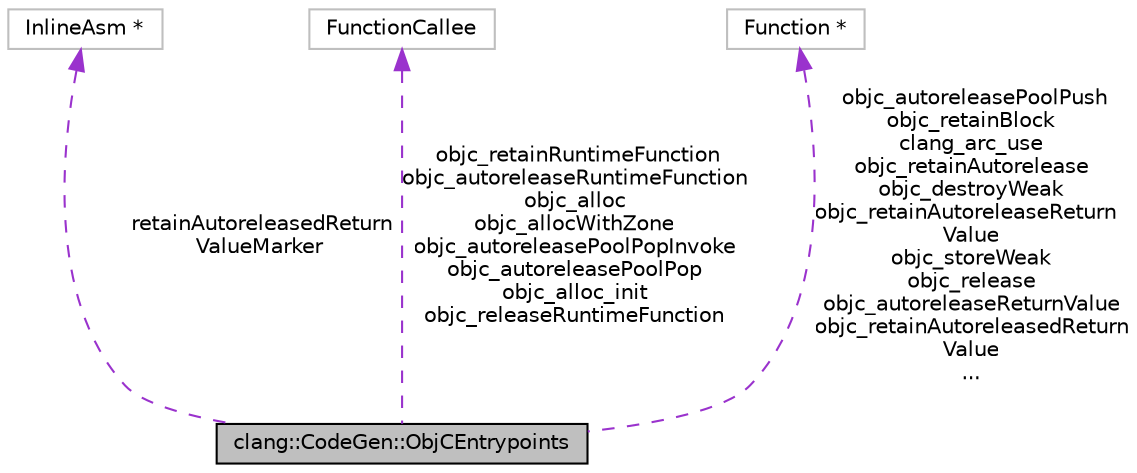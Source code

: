 digraph "clang::CodeGen::ObjCEntrypoints"
{
 // LATEX_PDF_SIZE
  bgcolor="transparent";
  edge [fontname="Helvetica",fontsize="10",labelfontname="Helvetica",labelfontsize="10"];
  node [fontname="Helvetica",fontsize="10",shape=record];
  Node1 [label="clang::CodeGen::ObjCEntrypoints",height=0.2,width=0.4,color="black", fillcolor="grey75", style="filled", fontcolor="black",tooltip=" "];
  Node2 -> Node1 [dir="back",color="darkorchid3",fontsize="10",style="dashed",label=" retainAutoreleasedReturn\lValueMarker" ,fontname="Helvetica"];
  Node2 [label="InlineAsm *",height=0.2,width=0.4,color="grey75",tooltip=" "];
  Node3 -> Node1 [dir="back",color="darkorchid3",fontsize="10",style="dashed",label=" objc_retainRuntimeFunction\nobjc_autoreleaseRuntimeFunction\nobjc_alloc\nobjc_allocWithZone\nobjc_autoreleasePoolPopInvoke\nobjc_autoreleasePoolPop\nobjc_alloc_init\nobjc_releaseRuntimeFunction" ,fontname="Helvetica"];
  Node3 [label="FunctionCallee",height=0.2,width=0.4,color="grey75",tooltip=" "];
  Node4 -> Node1 [dir="back",color="darkorchid3",fontsize="10",style="dashed",label=" objc_autoreleasePoolPush\nobjc_retainBlock\nclang_arc_use\nobjc_retainAutorelease\nobjc_destroyWeak\nobjc_retainAutoreleaseReturn\lValue\nobjc_storeWeak\nobjc_release\nobjc_autoreleaseReturnValue\nobjc_retainAutoreleasedReturn\lValue\n..." ,fontname="Helvetica"];
  Node4 [label="Function *",height=0.2,width=0.4,color="grey75",tooltip=" "];
}
